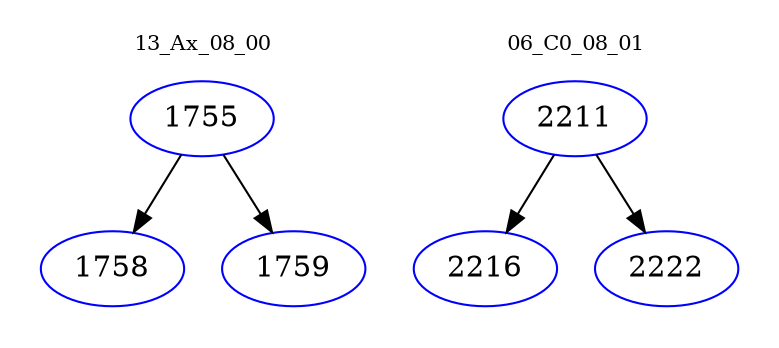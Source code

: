 digraph{
subgraph cluster_0 {
color = white
label = "13_Ax_08_00";
fontsize=10;
T0_1755 [label="1755", color="blue"]
T0_1755 -> T0_1758 [color="black"]
T0_1758 [label="1758", color="blue"]
T0_1755 -> T0_1759 [color="black"]
T0_1759 [label="1759", color="blue"]
}
subgraph cluster_1 {
color = white
label = "06_C0_08_01";
fontsize=10;
T1_2211 [label="2211", color="blue"]
T1_2211 -> T1_2216 [color="black"]
T1_2216 [label="2216", color="blue"]
T1_2211 -> T1_2222 [color="black"]
T1_2222 [label="2222", color="blue"]
}
}
